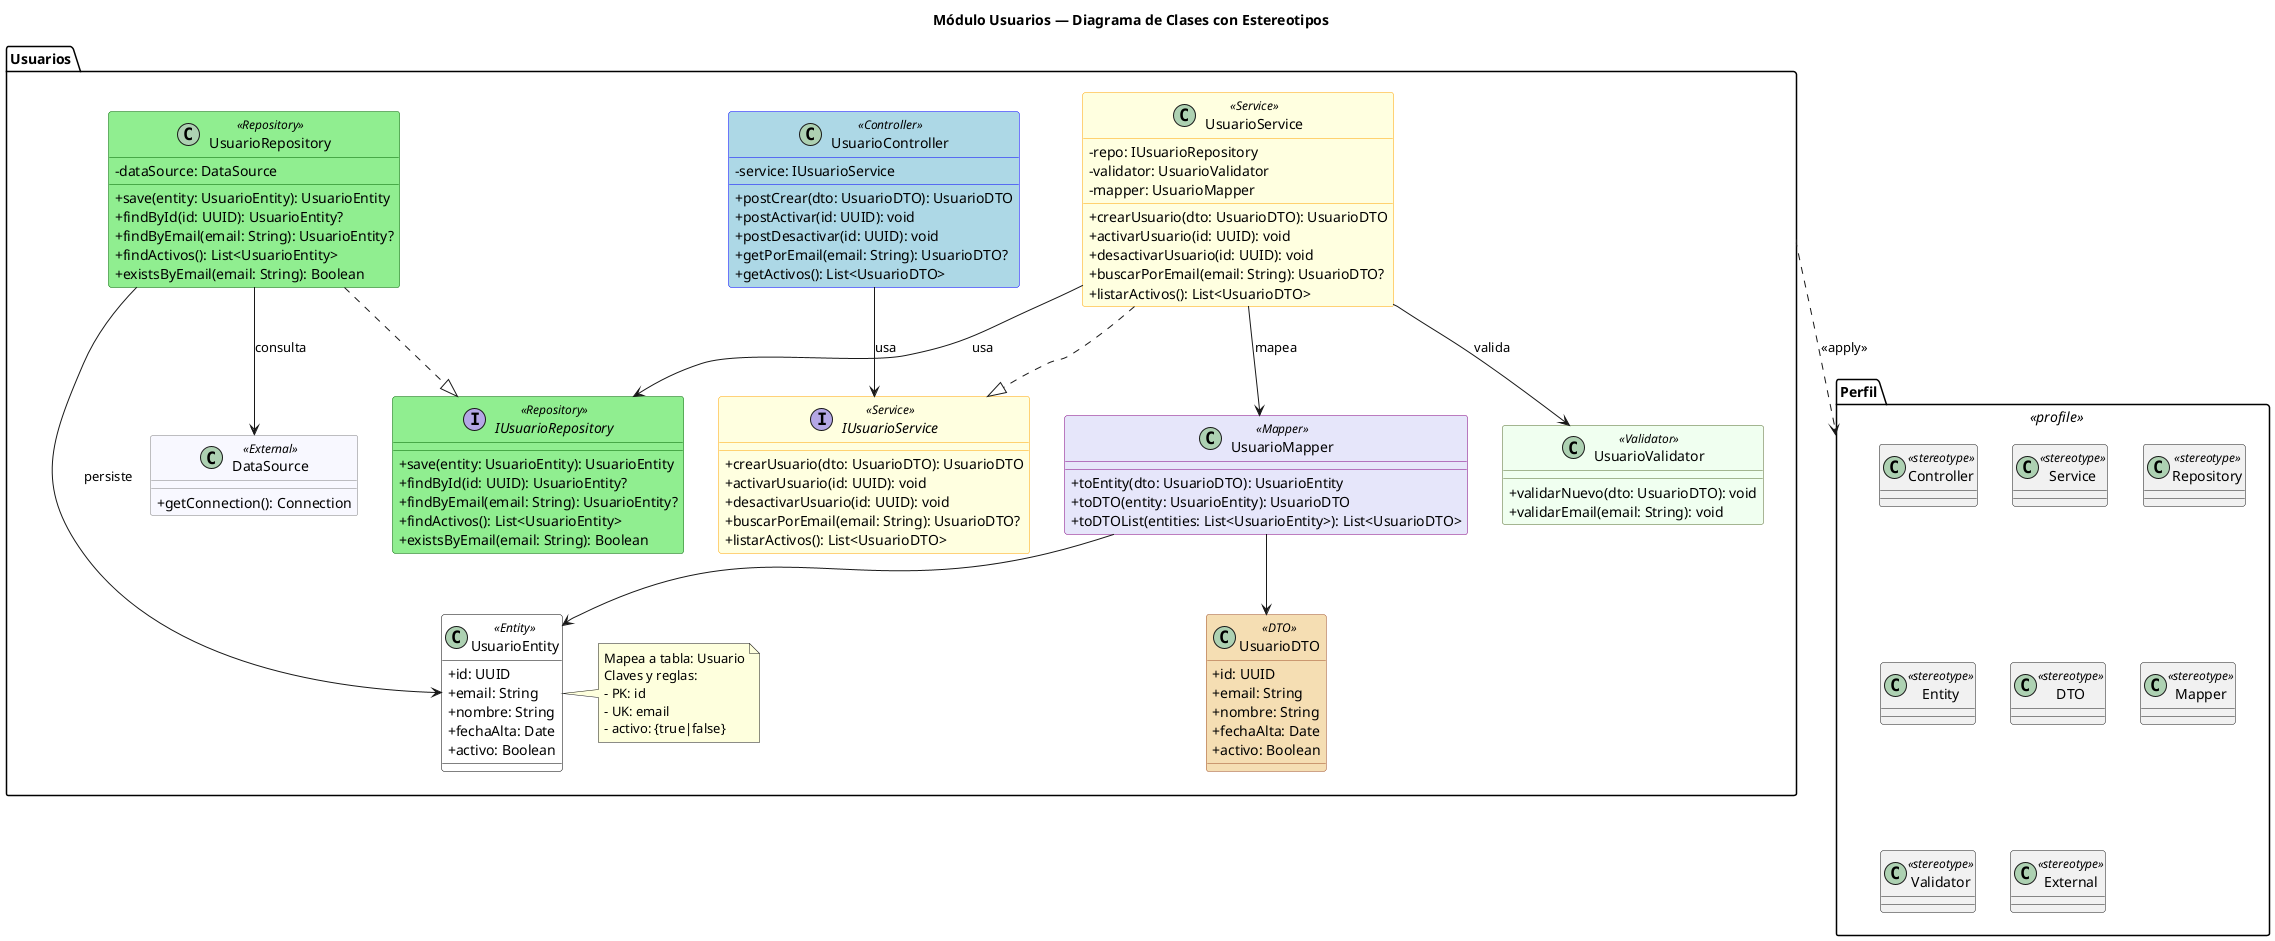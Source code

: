 @startuml
title Módulo Usuarios — Diagrama de Clases con Estereotipos

skinparam shadowing false
skinparam classAttributeIconSize 0

' ---- Estilos por estereotipo ----
skinparam class {
  BackgroundColor<<Controller>> LightBlue
  BorderColor<<Controller>> Blue

  BackgroundColor<<Service>> LightYellow
  BorderColor<<Service>> Orange

  BackgroundColor<<Repository>> LightGreen
  BorderColor<<Repository>> DarkGreen

  BackgroundColor<<Entity>> White
  BorderColor<<Entity>> Black

  BackgroundColor<<DTO>> Wheat
  BorderColor<<DTO>> Sienna

  BackgroundColor<<Mapper>> Lavender
  BorderColor<<Mapper>> Purple

  BackgroundColor<<Validator>> HoneyDew
  BorderColor<<Validator>> DarkOliveGreen

  BackgroundColor<<External>> GhostWhite
  BorderColor<<External>> Gray
}

' ---- Perfil emulado (opcional) ----
package "Perfil" <<profile>> {
  class «Controller» <<stereotype>>
  class «Service» <<stereotype>>
  class «Repository» <<stereotype>>
  class «Entity» <<stereotype>>
  class «DTO» <<stereotype>>
  class «Mapper» <<stereotype>>
  class «Validator» <<stereotype>>
  class «External» <<stereotype>>
}

' ==================== MODELO USUARIOS ====================
package "Usuarios" {
  ' ---- Entity según la tabla Usuario ----
  class UsuarioEntity <<Entity>> {
    +id: UUID
    +email: String
    +nombre: String
    +fechaAlta: Date
    +activo: Boolean
  }

  note right of UsuarioEntity
    Mapea a tabla: Usuario
    Claves y reglas:
    - PK: id
    - UK: email
    - activo: {true|false}
  end note

  ' ---- DTO expuesto por la API/capa de servicio ----
  class UsuarioDTO <<DTO>> {
    +id: UUID
    +email: String
    +nombre: String
    +fechaAlta: Date
    +activo: Boolean
  }

  ' ---- Interfaces (contratos) ----
  interface IUsuarioService <<Service>> {
    +crearUsuario(dto: UsuarioDTO): UsuarioDTO
    +activarUsuario(id: UUID): void
    +desactivarUsuario(id: UUID): void
    +buscarPorEmail(email: String): UsuarioDTO?
    +listarActivos(): List<UsuarioDTO>
  }

  interface IUsuarioRepository <<Repository>> {
    +save(entity: UsuarioEntity): UsuarioEntity
    +findById(id: UUID): UsuarioEntity?
    +findByEmail(email: String): UsuarioEntity?
    +findActivos(): List<UsuarioEntity>
    +existsByEmail(email: String): Boolean
  }

  ' ---- Implementaciones ----
  class UsuarioService <<Service>> {
    -repo: IUsuarioRepository
    -validator: UsuarioValidator
    -mapper: UsuarioMapper
    +crearUsuario(dto: UsuarioDTO): UsuarioDTO
    +activarUsuario(id: UUID): void
    +desactivarUsuario(id: UUID): void
    +buscarPorEmail(email: String): UsuarioDTO?
    +listarActivos(): List<UsuarioDTO>
  }

  class UsuarioRepository <<Repository>> {
    -dataSource: DataSource
    +save(entity: UsuarioEntity): UsuarioEntity
    +findById(id: UUID): UsuarioEntity?
    +findByEmail(email: String): UsuarioEntity?
    +findActivos(): List<UsuarioEntity>
    +existsByEmail(email: String): Boolean
  }

  class UsuarioController <<Controller>> {
    -service: IUsuarioService
    +postCrear(dto: UsuarioDTO): UsuarioDTO
    +postActivar(id: UUID): void
    +postDesactivar(id: UUID): void
    +getPorEmail(email: String): UsuarioDTO?
    +getActivos(): List<UsuarioDTO>
  }

  class UsuarioMapper <<Mapper>> {
    +toEntity(dto: UsuarioDTO): UsuarioEntity
    +toDTO(entity: UsuarioEntity): UsuarioDTO
    +toDTOList(entities: List<UsuarioEntity>): List<UsuarioDTO>
  }

  class UsuarioValidator <<Validator>> {
    +validarNuevo(dto: UsuarioDTO): void
    +validarEmail(email: String): void
  }

  class DataSource <<External>> {
    +getConnection(): Connection
  }

  ' ---- Relaciones entre capas ----
  UsuarioController --> IUsuarioService : usa
  UsuarioService ..|> IUsuarioService
  UsuarioService --> IUsuarioRepository : usa
  UsuarioRepository ..|> IUsuarioRepository

  UsuarioService --> UsuarioValidator : valida
  UsuarioService --> UsuarioMapper : mapea

  UsuarioRepository --> DataSource : consulta
  UsuarioRepository --> UsuarioEntity : persiste

  UsuarioMapper --> UsuarioEntity
  UsuarioMapper --> UsuarioDTO
}
' ---- Relación entre paquetes ----
"Usuarios" ..> "Perfil" : <<apply>>

@enduml
